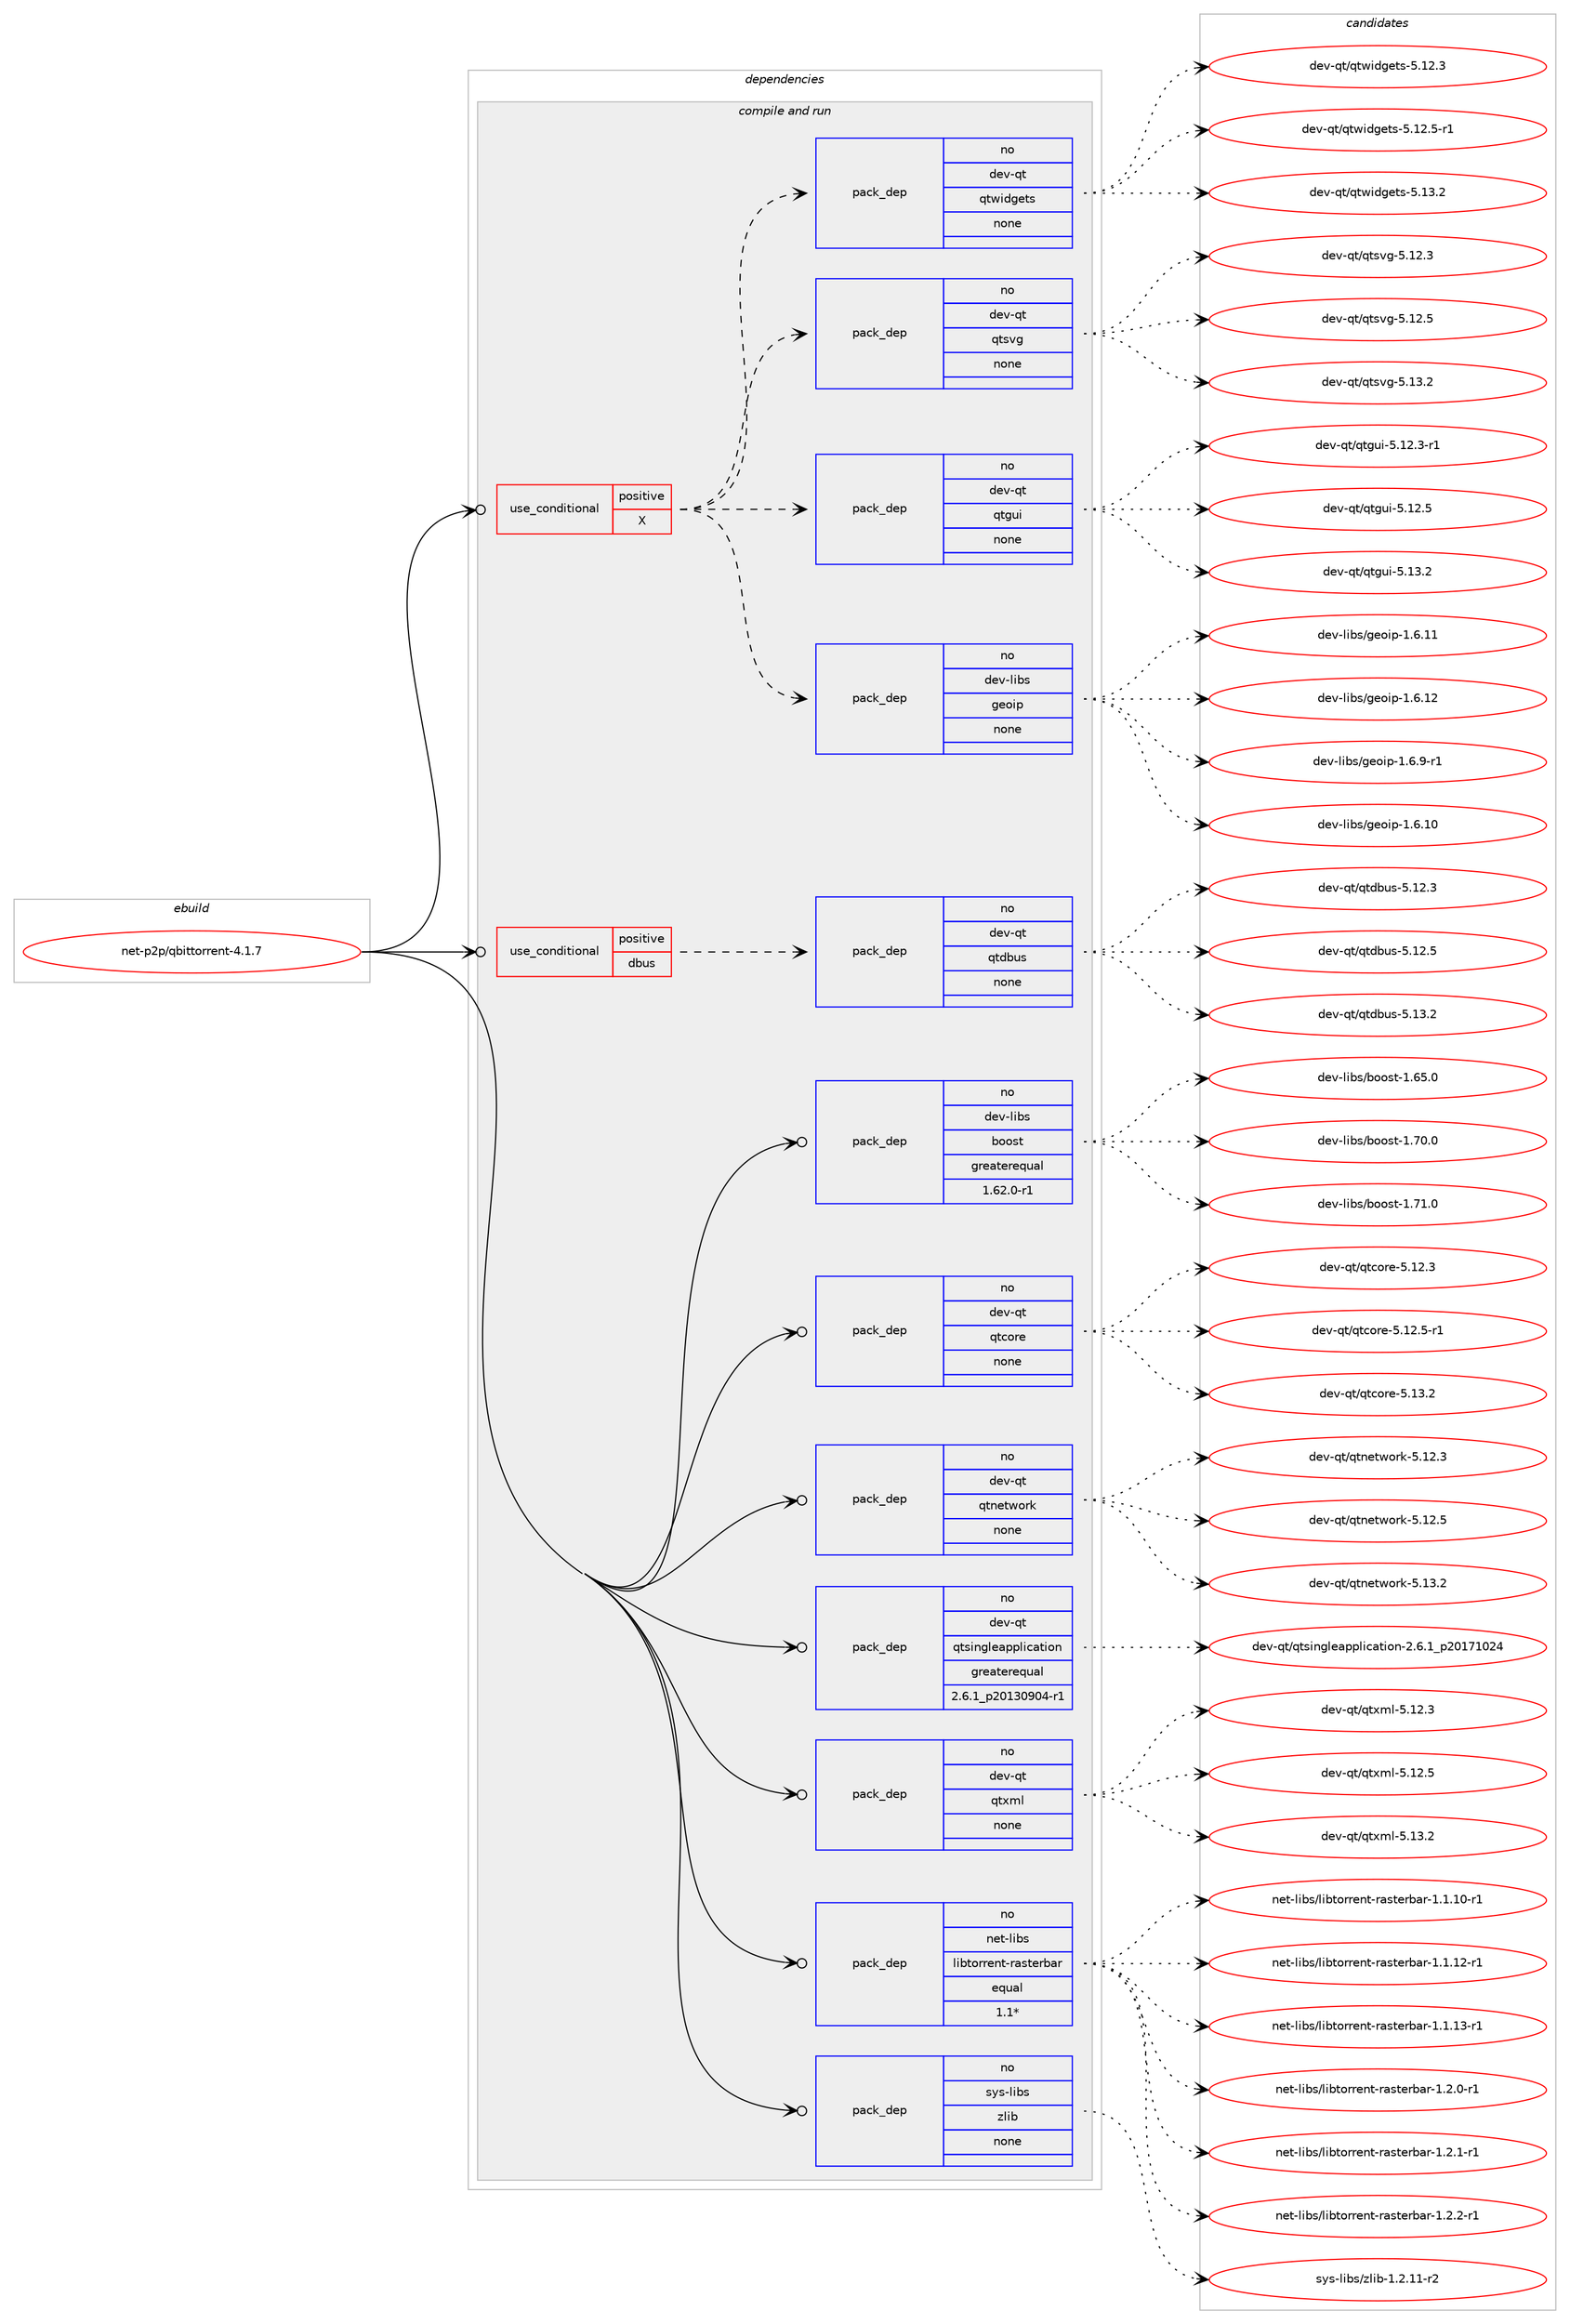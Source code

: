 digraph prolog {

# *************
# Graph options
# *************

newrank=true;
concentrate=true;
compound=true;
graph [rankdir=LR,fontname=Helvetica,fontsize=10,ranksep=1.5];#, ranksep=2.5, nodesep=0.2];
edge  [arrowhead=vee];
node  [fontname=Helvetica,fontsize=10];

# **********
# The ebuild
# **********

subgraph cluster_leftcol {
color=gray;
rank=same;
label=<<i>ebuild</i>>;
id [label="net-p2p/qbittorrent-4.1.7", color=red, width=4, href="../net-p2p/qbittorrent-4.1.7.svg"];
}

# ****************
# The dependencies
# ****************

subgraph cluster_midcol {
color=gray;
label=<<i>dependencies</i>>;
subgraph cluster_compile {
fillcolor="#eeeeee";
style=filled;
label=<<i>compile</i>>;
}
subgraph cluster_compileandrun {
fillcolor="#eeeeee";
style=filled;
label=<<i>compile and run</i>>;
subgraph cond204842 {
dependency840484 [label=<<TABLE BORDER="0" CELLBORDER="1" CELLSPACING="0" CELLPADDING="4"><TR><TD ROWSPAN="3" CELLPADDING="10">use_conditional</TD></TR><TR><TD>positive</TD></TR><TR><TD>X</TD></TR></TABLE>>, shape=none, color=red];
subgraph pack620810 {
dependency840485 [label=<<TABLE BORDER="0" CELLBORDER="1" CELLSPACING="0" CELLPADDING="4" WIDTH="220"><TR><TD ROWSPAN="6" CELLPADDING="30">pack_dep</TD></TR><TR><TD WIDTH="110">no</TD></TR><TR><TD>dev-libs</TD></TR><TR><TD>geoip</TD></TR><TR><TD>none</TD></TR><TR><TD></TD></TR></TABLE>>, shape=none, color=blue];
}
dependency840484:e -> dependency840485:w [weight=20,style="dashed",arrowhead="vee"];
subgraph pack620811 {
dependency840486 [label=<<TABLE BORDER="0" CELLBORDER="1" CELLSPACING="0" CELLPADDING="4" WIDTH="220"><TR><TD ROWSPAN="6" CELLPADDING="30">pack_dep</TD></TR><TR><TD WIDTH="110">no</TD></TR><TR><TD>dev-qt</TD></TR><TR><TD>qtgui</TD></TR><TR><TD>none</TD></TR><TR><TD></TD></TR></TABLE>>, shape=none, color=blue];
}
dependency840484:e -> dependency840486:w [weight=20,style="dashed",arrowhead="vee"];
subgraph pack620812 {
dependency840487 [label=<<TABLE BORDER="0" CELLBORDER="1" CELLSPACING="0" CELLPADDING="4" WIDTH="220"><TR><TD ROWSPAN="6" CELLPADDING="30">pack_dep</TD></TR><TR><TD WIDTH="110">no</TD></TR><TR><TD>dev-qt</TD></TR><TR><TD>qtsvg</TD></TR><TR><TD>none</TD></TR><TR><TD></TD></TR></TABLE>>, shape=none, color=blue];
}
dependency840484:e -> dependency840487:w [weight=20,style="dashed",arrowhead="vee"];
subgraph pack620813 {
dependency840488 [label=<<TABLE BORDER="0" CELLBORDER="1" CELLSPACING="0" CELLPADDING="4" WIDTH="220"><TR><TD ROWSPAN="6" CELLPADDING="30">pack_dep</TD></TR><TR><TD WIDTH="110">no</TD></TR><TR><TD>dev-qt</TD></TR><TR><TD>qtwidgets</TD></TR><TR><TD>none</TD></TR><TR><TD></TD></TR></TABLE>>, shape=none, color=blue];
}
dependency840484:e -> dependency840488:w [weight=20,style="dashed",arrowhead="vee"];
}
id:e -> dependency840484:w [weight=20,style="solid",arrowhead="odotvee"];
subgraph cond204843 {
dependency840489 [label=<<TABLE BORDER="0" CELLBORDER="1" CELLSPACING="0" CELLPADDING="4"><TR><TD ROWSPAN="3" CELLPADDING="10">use_conditional</TD></TR><TR><TD>positive</TD></TR><TR><TD>dbus</TD></TR></TABLE>>, shape=none, color=red];
subgraph pack620814 {
dependency840490 [label=<<TABLE BORDER="0" CELLBORDER="1" CELLSPACING="0" CELLPADDING="4" WIDTH="220"><TR><TD ROWSPAN="6" CELLPADDING="30">pack_dep</TD></TR><TR><TD WIDTH="110">no</TD></TR><TR><TD>dev-qt</TD></TR><TR><TD>qtdbus</TD></TR><TR><TD>none</TD></TR><TR><TD></TD></TR></TABLE>>, shape=none, color=blue];
}
dependency840489:e -> dependency840490:w [weight=20,style="dashed",arrowhead="vee"];
}
id:e -> dependency840489:w [weight=20,style="solid",arrowhead="odotvee"];
subgraph pack620815 {
dependency840491 [label=<<TABLE BORDER="0" CELLBORDER="1" CELLSPACING="0" CELLPADDING="4" WIDTH="220"><TR><TD ROWSPAN="6" CELLPADDING="30">pack_dep</TD></TR><TR><TD WIDTH="110">no</TD></TR><TR><TD>dev-libs</TD></TR><TR><TD>boost</TD></TR><TR><TD>greaterequal</TD></TR><TR><TD>1.62.0-r1</TD></TR></TABLE>>, shape=none, color=blue];
}
id:e -> dependency840491:w [weight=20,style="solid",arrowhead="odotvee"];
subgraph pack620816 {
dependency840492 [label=<<TABLE BORDER="0" CELLBORDER="1" CELLSPACING="0" CELLPADDING="4" WIDTH="220"><TR><TD ROWSPAN="6" CELLPADDING="30">pack_dep</TD></TR><TR><TD WIDTH="110">no</TD></TR><TR><TD>dev-qt</TD></TR><TR><TD>qtcore</TD></TR><TR><TD>none</TD></TR><TR><TD></TD></TR></TABLE>>, shape=none, color=blue];
}
id:e -> dependency840492:w [weight=20,style="solid",arrowhead="odotvee"];
subgraph pack620817 {
dependency840493 [label=<<TABLE BORDER="0" CELLBORDER="1" CELLSPACING="0" CELLPADDING="4" WIDTH="220"><TR><TD ROWSPAN="6" CELLPADDING="30">pack_dep</TD></TR><TR><TD WIDTH="110">no</TD></TR><TR><TD>dev-qt</TD></TR><TR><TD>qtnetwork</TD></TR><TR><TD>none</TD></TR><TR><TD></TD></TR></TABLE>>, shape=none, color=blue];
}
id:e -> dependency840493:w [weight=20,style="solid",arrowhead="odotvee"];
subgraph pack620818 {
dependency840494 [label=<<TABLE BORDER="0" CELLBORDER="1" CELLSPACING="0" CELLPADDING="4" WIDTH="220"><TR><TD ROWSPAN="6" CELLPADDING="30">pack_dep</TD></TR><TR><TD WIDTH="110">no</TD></TR><TR><TD>dev-qt</TD></TR><TR><TD>qtsingleapplication</TD></TR><TR><TD>greaterequal</TD></TR><TR><TD>2.6.1_p20130904-r1</TD></TR></TABLE>>, shape=none, color=blue];
}
id:e -> dependency840494:w [weight=20,style="solid",arrowhead="odotvee"];
subgraph pack620819 {
dependency840495 [label=<<TABLE BORDER="0" CELLBORDER="1" CELLSPACING="0" CELLPADDING="4" WIDTH="220"><TR><TD ROWSPAN="6" CELLPADDING="30">pack_dep</TD></TR><TR><TD WIDTH="110">no</TD></TR><TR><TD>dev-qt</TD></TR><TR><TD>qtxml</TD></TR><TR><TD>none</TD></TR><TR><TD></TD></TR></TABLE>>, shape=none, color=blue];
}
id:e -> dependency840495:w [weight=20,style="solid",arrowhead="odotvee"];
subgraph pack620820 {
dependency840496 [label=<<TABLE BORDER="0" CELLBORDER="1" CELLSPACING="0" CELLPADDING="4" WIDTH="220"><TR><TD ROWSPAN="6" CELLPADDING="30">pack_dep</TD></TR><TR><TD WIDTH="110">no</TD></TR><TR><TD>net-libs</TD></TR><TR><TD>libtorrent-rasterbar</TD></TR><TR><TD>equal</TD></TR><TR><TD>1.1*</TD></TR></TABLE>>, shape=none, color=blue];
}
id:e -> dependency840496:w [weight=20,style="solid",arrowhead="odotvee"];
subgraph pack620821 {
dependency840497 [label=<<TABLE BORDER="0" CELLBORDER="1" CELLSPACING="0" CELLPADDING="4" WIDTH="220"><TR><TD ROWSPAN="6" CELLPADDING="30">pack_dep</TD></TR><TR><TD WIDTH="110">no</TD></TR><TR><TD>sys-libs</TD></TR><TR><TD>zlib</TD></TR><TR><TD>none</TD></TR><TR><TD></TD></TR></TABLE>>, shape=none, color=blue];
}
id:e -> dependency840497:w [weight=20,style="solid",arrowhead="odotvee"];
}
subgraph cluster_run {
fillcolor="#eeeeee";
style=filled;
label=<<i>run</i>>;
}
}

# **************
# The candidates
# **************

subgraph cluster_choices {
rank=same;
color=gray;
label=<<i>candidates</i>>;

subgraph choice620810 {
color=black;
nodesep=1;
choice10010111845108105981154710310111110511245494654464948 [label="dev-libs/geoip-1.6.10", color=red, width=4,href="../dev-libs/geoip-1.6.10.svg"];
choice10010111845108105981154710310111110511245494654464949 [label="dev-libs/geoip-1.6.11", color=red, width=4,href="../dev-libs/geoip-1.6.11.svg"];
choice10010111845108105981154710310111110511245494654464950 [label="dev-libs/geoip-1.6.12", color=red, width=4,href="../dev-libs/geoip-1.6.12.svg"];
choice1001011184510810598115471031011111051124549465446574511449 [label="dev-libs/geoip-1.6.9-r1", color=red, width=4,href="../dev-libs/geoip-1.6.9-r1.svg"];
dependency840485:e -> choice10010111845108105981154710310111110511245494654464948:w [style=dotted,weight="100"];
dependency840485:e -> choice10010111845108105981154710310111110511245494654464949:w [style=dotted,weight="100"];
dependency840485:e -> choice10010111845108105981154710310111110511245494654464950:w [style=dotted,weight="100"];
dependency840485:e -> choice1001011184510810598115471031011111051124549465446574511449:w [style=dotted,weight="100"];
}
subgraph choice620811 {
color=black;
nodesep=1;
choice1001011184511311647113116103117105455346495046514511449 [label="dev-qt/qtgui-5.12.3-r1", color=red, width=4,href="../dev-qt/qtgui-5.12.3-r1.svg"];
choice100101118451131164711311610311710545534649504653 [label="dev-qt/qtgui-5.12.5", color=red, width=4,href="../dev-qt/qtgui-5.12.5.svg"];
choice100101118451131164711311610311710545534649514650 [label="dev-qt/qtgui-5.13.2", color=red, width=4,href="../dev-qt/qtgui-5.13.2.svg"];
dependency840486:e -> choice1001011184511311647113116103117105455346495046514511449:w [style=dotted,weight="100"];
dependency840486:e -> choice100101118451131164711311610311710545534649504653:w [style=dotted,weight="100"];
dependency840486:e -> choice100101118451131164711311610311710545534649514650:w [style=dotted,weight="100"];
}
subgraph choice620812 {
color=black;
nodesep=1;
choice100101118451131164711311611511810345534649504651 [label="dev-qt/qtsvg-5.12.3", color=red, width=4,href="../dev-qt/qtsvg-5.12.3.svg"];
choice100101118451131164711311611511810345534649504653 [label="dev-qt/qtsvg-5.12.5", color=red, width=4,href="../dev-qt/qtsvg-5.12.5.svg"];
choice100101118451131164711311611511810345534649514650 [label="dev-qt/qtsvg-5.13.2", color=red, width=4,href="../dev-qt/qtsvg-5.13.2.svg"];
dependency840487:e -> choice100101118451131164711311611511810345534649504651:w [style=dotted,weight="100"];
dependency840487:e -> choice100101118451131164711311611511810345534649504653:w [style=dotted,weight="100"];
dependency840487:e -> choice100101118451131164711311611511810345534649514650:w [style=dotted,weight="100"];
}
subgraph choice620813 {
color=black;
nodesep=1;
choice100101118451131164711311611910510010310111611545534649504651 [label="dev-qt/qtwidgets-5.12.3", color=red, width=4,href="../dev-qt/qtwidgets-5.12.3.svg"];
choice1001011184511311647113116119105100103101116115455346495046534511449 [label="dev-qt/qtwidgets-5.12.5-r1", color=red, width=4,href="../dev-qt/qtwidgets-5.12.5-r1.svg"];
choice100101118451131164711311611910510010310111611545534649514650 [label="dev-qt/qtwidgets-5.13.2", color=red, width=4,href="../dev-qt/qtwidgets-5.13.2.svg"];
dependency840488:e -> choice100101118451131164711311611910510010310111611545534649504651:w [style=dotted,weight="100"];
dependency840488:e -> choice1001011184511311647113116119105100103101116115455346495046534511449:w [style=dotted,weight="100"];
dependency840488:e -> choice100101118451131164711311611910510010310111611545534649514650:w [style=dotted,weight="100"];
}
subgraph choice620814 {
color=black;
nodesep=1;
choice10010111845113116471131161009811711545534649504651 [label="dev-qt/qtdbus-5.12.3", color=red, width=4,href="../dev-qt/qtdbus-5.12.3.svg"];
choice10010111845113116471131161009811711545534649504653 [label="dev-qt/qtdbus-5.12.5", color=red, width=4,href="../dev-qt/qtdbus-5.12.5.svg"];
choice10010111845113116471131161009811711545534649514650 [label="dev-qt/qtdbus-5.13.2", color=red, width=4,href="../dev-qt/qtdbus-5.13.2.svg"];
dependency840490:e -> choice10010111845113116471131161009811711545534649504651:w [style=dotted,weight="100"];
dependency840490:e -> choice10010111845113116471131161009811711545534649504653:w [style=dotted,weight="100"];
dependency840490:e -> choice10010111845113116471131161009811711545534649514650:w [style=dotted,weight="100"];
}
subgraph choice620815 {
color=black;
nodesep=1;
choice1001011184510810598115479811111111511645494654534648 [label="dev-libs/boost-1.65.0", color=red, width=4,href="../dev-libs/boost-1.65.0.svg"];
choice1001011184510810598115479811111111511645494655484648 [label="dev-libs/boost-1.70.0", color=red, width=4,href="../dev-libs/boost-1.70.0.svg"];
choice1001011184510810598115479811111111511645494655494648 [label="dev-libs/boost-1.71.0", color=red, width=4,href="../dev-libs/boost-1.71.0.svg"];
dependency840491:e -> choice1001011184510810598115479811111111511645494654534648:w [style=dotted,weight="100"];
dependency840491:e -> choice1001011184510810598115479811111111511645494655484648:w [style=dotted,weight="100"];
dependency840491:e -> choice1001011184510810598115479811111111511645494655494648:w [style=dotted,weight="100"];
}
subgraph choice620816 {
color=black;
nodesep=1;
choice10010111845113116471131169911111410145534649504651 [label="dev-qt/qtcore-5.12.3", color=red, width=4,href="../dev-qt/qtcore-5.12.3.svg"];
choice100101118451131164711311699111114101455346495046534511449 [label="dev-qt/qtcore-5.12.5-r1", color=red, width=4,href="../dev-qt/qtcore-5.12.5-r1.svg"];
choice10010111845113116471131169911111410145534649514650 [label="dev-qt/qtcore-5.13.2", color=red, width=4,href="../dev-qt/qtcore-5.13.2.svg"];
dependency840492:e -> choice10010111845113116471131169911111410145534649504651:w [style=dotted,weight="100"];
dependency840492:e -> choice100101118451131164711311699111114101455346495046534511449:w [style=dotted,weight="100"];
dependency840492:e -> choice10010111845113116471131169911111410145534649514650:w [style=dotted,weight="100"];
}
subgraph choice620817 {
color=black;
nodesep=1;
choice100101118451131164711311611010111611911111410745534649504651 [label="dev-qt/qtnetwork-5.12.3", color=red, width=4,href="../dev-qt/qtnetwork-5.12.3.svg"];
choice100101118451131164711311611010111611911111410745534649504653 [label="dev-qt/qtnetwork-5.12.5", color=red, width=4,href="../dev-qt/qtnetwork-5.12.5.svg"];
choice100101118451131164711311611010111611911111410745534649514650 [label="dev-qt/qtnetwork-5.13.2", color=red, width=4,href="../dev-qt/qtnetwork-5.13.2.svg"];
dependency840493:e -> choice100101118451131164711311611010111611911111410745534649504651:w [style=dotted,weight="100"];
dependency840493:e -> choice100101118451131164711311611010111611911111410745534649504653:w [style=dotted,weight="100"];
dependency840493:e -> choice100101118451131164711311611010111611911111410745534649514650:w [style=dotted,weight="100"];
}
subgraph choice620818 {
color=black;
nodesep=1;
choice1001011184511311647113116115105110103108101971121121081059997116105111110455046544649951125048495549485052 [label="dev-qt/qtsingleapplication-2.6.1_p20171024", color=red, width=4,href="../dev-qt/qtsingleapplication-2.6.1_p20171024.svg"];
dependency840494:e -> choice1001011184511311647113116115105110103108101971121121081059997116105111110455046544649951125048495549485052:w [style=dotted,weight="100"];
}
subgraph choice620819 {
color=black;
nodesep=1;
choice100101118451131164711311612010910845534649504651 [label="dev-qt/qtxml-5.12.3", color=red, width=4,href="../dev-qt/qtxml-5.12.3.svg"];
choice100101118451131164711311612010910845534649504653 [label="dev-qt/qtxml-5.12.5", color=red, width=4,href="../dev-qt/qtxml-5.12.5.svg"];
choice100101118451131164711311612010910845534649514650 [label="dev-qt/qtxml-5.13.2", color=red, width=4,href="../dev-qt/qtxml-5.13.2.svg"];
dependency840495:e -> choice100101118451131164711311612010910845534649504651:w [style=dotted,weight="100"];
dependency840495:e -> choice100101118451131164711311612010910845534649504653:w [style=dotted,weight="100"];
dependency840495:e -> choice100101118451131164711311612010910845534649514650:w [style=dotted,weight="100"];
}
subgraph choice620820 {
color=black;
nodesep=1;
choice1101011164510810598115471081059811611111411410111011645114971151161011149897114454946494649484511449 [label="net-libs/libtorrent-rasterbar-1.1.10-r1", color=red, width=4,href="../net-libs/libtorrent-rasterbar-1.1.10-r1.svg"];
choice1101011164510810598115471081059811611111411410111011645114971151161011149897114454946494649504511449 [label="net-libs/libtorrent-rasterbar-1.1.12-r1", color=red, width=4,href="../net-libs/libtorrent-rasterbar-1.1.12-r1.svg"];
choice1101011164510810598115471081059811611111411410111011645114971151161011149897114454946494649514511449 [label="net-libs/libtorrent-rasterbar-1.1.13-r1", color=red, width=4,href="../net-libs/libtorrent-rasterbar-1.1.13-r1.svg"];
choice11010111645108105981154710810598116111114114101110116451149711511610111498971144549465046484511449 [label="net-libs/libtorrent-rasterbar-1.2.0-r1", color=red, width=4,href="../net-libs/libtorrent-rasterbar-1.2.0-r1.svg"];
choice11010111645108105981154710810598116111114114101110116451149711511610111498971144549465046494511449 [label="net-libs/libtorrent-rasterbar-1.2.1-r1", color=red, width=4,href="../net-libs/libtorrent-rasterbar-1.2.1-r1.svg"];
choice11010111645108105981154710810598116111114114101110116451149711511610111498971144549465046504511449 [label="net-libs/libtorrent-rasterbar-1.2.2-r1", color=red, width=4,href="../net-libs/libtorrent-rasterbar-1.2.2-r1.svg"];
dependency840496:e -> choice1101011164510810598115471081059811611111411410111011645114971151161011149897114454946494649484511449:w [style=dotted,weight="100"];
dependency840496:e -> choice1101011164510810598115471081059811611111411410111011645114971151161011149897114454946494649504511449:w [style=dotted,weight="100"];
dependency840496:e -> choice1101011164510810598115471081059811611111411410111011645114971151161011149897114454946494649514511449:w [style=dotted,weight="100"];
dependency840496:e -> choice11010111645108105981154710810598116111114114101110116451149711511610111498971144549465046484511449:w [style=dotted,weight="100"];
dependency840496:e -> choice11010111645108105981154710810598116111114114101110116451149711511610111498971144549465046494511449:w [style=dotted,weight="100"];
dependency840496:e -> choice11010111645108105981154710810598116111114114101110116451149711511610111498971144549465046504511449:w [style=dotted,weight="100"];
}
subgraph choice620821 {
color=black;
nodesep=1;
choice11512111545108105981154712210810598454946504649494511450 [label="sys-libs/zlib-1.2.11-r2", color=red, width=4,href="../sys-libs/zlib-1.2.11-r2.svg"];
dependency840497:e -> choice11512111545108105981154712210810598454946504649494511450:w [style=dotted,weight="100"];
}
}

}

